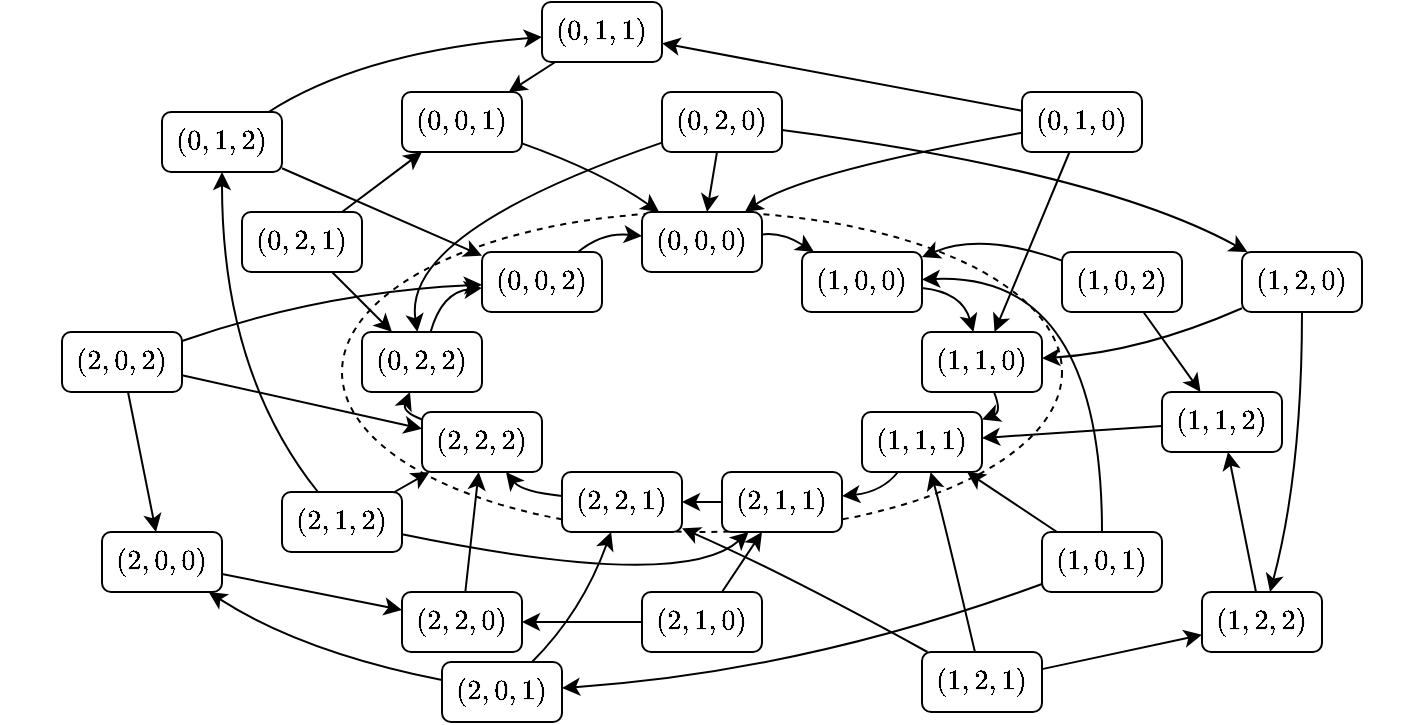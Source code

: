 <mxfile version="20.6.1" type="device"><diagram id="lIlURctpBFSEksVBJOmT" name="ページ1"><mxGraphModel dx="1692" dy="1703" grid="1" gridSize="10" guides="1" tooltips="1" connect="1" arrows="1" fold="1" page="1" pageScale="1" pageWidth="827" pageHeight="1169" math="1" shadow="0"><root><mxCell id="0"/><mxCell id="1" parent="0"/><mxCell id="dwxrw6iuCKq9D8jb6TlS-15" value="" style="ellipse;whiteSpace=wrap;html=1;dashed=1;" vertex="1" parent="1"><mxGeometry x="160" y="60" width="360" height="160" as="geometry"/></mxCell><mxCell id="S8ao46J4iLqzJfQgbNo5-5" value="" style="rounded=0;whiteSpace=wrap;html=1;fontSize=20;fillColor=none;strokeColor=#FFFFFF;" parent="1" vertex="1"><mxGeometry x="-10" y="-15" width="700" height="300" as="geometry"/></mxCell><mxCell id="dwxrw6iuCKq9D8jb6TlS-3" value="$$(0,0,0)$$" style="rounded=1;whiteSpace=wrap;html=1;" vertex="1" parent="1"><mxGeometry x="310" y="60" width="60" height="30" as="geometry"/></mxCell><mxCell id="dwxrw6iuCKq9D8jb6TlS-4" value="$$(1,0,0)$$" style="rounded=1;whiteSpace=wrap;html=1;" vertex="1" parent="1"><mxGeometry x="390" y="80" width="60" height="30" as="geometry"/></mxCell><mxCell id="dwxrw6iuCKq9D8jb6TlS-5" value="$$(1,1,0)$$" style="rounded=1;whiteSpace=wrap;html=1;" vertex="1" parent="1"><mxGeometry x="450" y="120" width="60" height="30" as="geometry"/></mxCell><mxCell id="dwxrw6iuCKq9D8jb6TlS-6" value="$$(1,1,1)$$" style="rounded=1;whiteSpace=wrap;html=1;" vertex="1" parent="1"><mxGeometry x="420" y="160" width="60" height="30" as="geometry"/></mxCell><mxCell id="dwxrw6iuCKq9D8jb6TlS-7" value="$$(2,1,1)$$" style="rounded=1;whiteSpace=wrap;html=1;" vertex="1" parent="1"><mxGeometry x="350" y="190" width="60" height="30" as="geometry"/></mxCell><mxCell id="dwxrw6iuCKq9D8jb6TlS-8" value="$$(2,2,1)$$" style="rounded=1;whiteSpace=wrap;html=1;" vertex="1" parent="1"><mxGeometry x="270" y="190" width="60" height="30" as="geometry"/></mxCell><mxCell id="dwxrw6iuCKq9D8jb6TlS-9" value="$$(2,2,2)$$" style="rounded=1;whiteSpace=wrap;html=1;" vertex="1" parent="1"><mxGeometry x="200" y="160" width="60" height="30" as="geometry"/></mxCell><mxCell id="dwxrw6iuCKq9D8jb6TlS-10" value="$$(0,2,2)$$" style="rounded=1;whiteSpace=wrap;html=1;" vertex="1" parent="1"><mxGeometry x="170" y="120" width="60" height="30" as="geometry"/></mxCell><mxCell id="dwxrw6iuCKq9D8jb6TlS-11" value="$$(0,0,2)$$" style="rounded=1;whiteSpace=wrap;html=1;" vertex="1" parent="1"><mxGeometry x="230" y="80" width="60" height="30" as="geometry"/></mxCell><mxCell id="dwxrw6iuCKq9D8jb6TlS-13" value="$$(2,1,0)$$" style="rounded=1;whiteSpace=wrap;html=1;" vertex="1" parent="1"><mxGeometry x="310" y="250" width="60" height="30" as="geometry"/></mxCell><mxCell id="dwxrw6iuCKq9D8jb6TlS-14" value="$$(2,2,0)$$" style="rounded=1;whiteSpace=wrap;html=1;" vertex="1" parent="1"><mxGeometry x="190" y="250" width="60" height="30" as="geometry"/></mxCell><mxCell id="dwxrw6iuCKq9D8jb6TlS-17" value="" style="curved=1;endArrow=classic;html=1;rounded=0;" edge="1" parent="1" source="dwxrw6iuCKq9D8jb6TlS-3" target="dwxrw6iuCKq9D8jb6TlS-4"><mxGeometry width="50" height="50" relative="1" as="geometry"><mxPoint x="290" y="210" as="sourcePoint"/><mxPoint x="340" y="160" as="targetPoint"/><Array as="points"><mxPoint x="380" y="70"/></Array></mxGeometry></mxCell><mxCell id="dwxrw6iuCKq9D8jb6TlS-18" value="" style="curved=1;endArrow=classic;html=1;rounded=0;" edge="1" parent="1" source="dwxrw6iuCKq9D8jb6TlS-4" target="dwxrw6iuCKq9D8jb6TlS-5"><mxGeometry width="50" height="50" relative="1" as="geometry"><mxPoint x="490" y="140.005" as="sourcePoint"/><mxPoint x="560" y="149.13" as="targetPoint"/><Array as="points"><mxPoint x="470" y="100"/></Array></mxGeometry></mxCell><mxCell id="dwxrw6iuCKq9D8jb6TlS-19" value="" style="curved=1;endArrow=classic;html=1;rounded=0;" edge="1" parent="1" source="dwxrw6iuCKq9D8jb6TlS-5" target="dwxrw6iuCKq9D8jb6TlS-6"><mxGeometry width="50" height="50" relative="1" as="geometry"><mxPoint x="507" y="100" as="sourcePoint"/><mxPoint x="543" y="120" as="targetPoint"/><Array as="points"><mxPoint x="490" y="160"/></Array></mxGeometry></mxCell><mxCell id="dwxrw6iuCKq9D8jb6TlS-20" value="" style="curved=1;endArrow=classic;html=1;rounded=0;" edge="1" parent="1" source="dwxrw6iuCKq9D8jb6TlS-6" target="dwxrw6iuCKq9D8jb6TlS-7"><mxGeometry width="50" height="50" relative="1" as="geometry"><mxPoint x="557.143" y="150" as="sourcePoint"/><mxPoint x="522.857" y="190" as="targetPoint"/><Array as="points"><mxPoint x="430" y="200"/></Array></mxGeometry></mxCell><mxCell id="dwxrw6iuCKq9D8jb6TlS-21" value="" style="curved=1;endArrow=classic;html=1;rounded=0;" edge="1" parent="1" source="dwxrw6iuCKq9D8jb6TlS-7" target="dwxrw6iuCKq9D8jb6TlS-8"><mxGeometry width="50" height="50" relative="1" as="geometry"><mxPoint x="480" y="213.182" as="sourcePoint"/><mxPoint x="430" y="226.818" as="targetPoint"/><Array as="points"/></mxGeometry></mxCell><mxCell id="dwxrw6iuCKq9D8jb6TlS-22" value="" style="curved=1;endArrow=classic;html=1;rounded=0;" edge="1" parent="1" source="dwxrw6iuCKq9D8jb6TlS-8" target="dwxrw6iuCKq9D8jb6TlS-9"><mxGeometry width="50" height="50" relative="1" as="geometry"><mxPoint x="370" y="235" as="sourcePoint"/><mxPoint x="330" y="235" as="targetPoint"/><Array as="points"><mxPoint x="250" y="200"/></Array></mxGeometry></mxCell><mxCell id="dwxrw6iuCKq9D8jb6TlS-23" value="" style="curved=1;endArrow=classic;html=1;rounded=0;" edge="1" parent="1" source="dwxrw6iuCKq9D8jb6TlS-9" target="dwxrw6iuCKq9D8jb6TlS-10"><mxGeometry width="50" height="50" relative="1" as="geometry"><mxPoint x="270" y="226.818" as="sourcePoint"/><mxPoint x="220" y="213.182" as="targetPoint"/><Array as="points"><mxPoint x="190" y="160"/></Array></mxGeometry></mxCell><mxCell id="dwxrw6iuCKq9D8jb6TlS-24" value="" style="curved=1;endArrow=classic;html=1;rounded=0;" edge="1" parent="1" source="dwxrw6iuCKq9D8jb6TlS-10" target="dwxrw6iuCKq9D8jb6TlS-11"><mxGeometry width="50" height="50" relative="1" as="geometry"><mxPoint x="177.143" y="190" as="sourcePoint"/><mxPoint x="142.857" y="150" as="targetPoint"/><Array as="points"><mxPoint x="210" y="100"/></Array></mxGeometry></mxCell><mxCell id="dwxrw6iuCKq9D8jb6TlS-25" value="" style="curved=1;endArrow=classic;html=1;rounded=0;" edge="1" parent="1" source="dwxrw6iuCKq9D8jb6TlS-11" target="dwxrw6iuCKq9D8jb6TlS-3"><mxGeometry width="50" height="50" relative="1" as="geometry"><mxPoint x="157" y="120" as="sourcePoint"/><mxPoint x="193" y="100" as="targetPoint"/><Array as="points"><mxPoint x="290" y="70"/></Array></mxGeometry></mxCell><mxCell id="dwxrw6iuCKq9D8jb6TlS-26" value="" style="curved=1;endArrow=classic;html=1;rounded=0;" edge="1" parent="1" source="dwxrw6iuCKq9D8jb6TlS-13" target="dwxrw6iuCKq9D8jb6TlS-7"><mxGeometry width="50" height="50" relative="1" as="geometry"><mxPoint x="480" y="220" as="sourcePoint"/><mxPoint x="430" y="232.5" as="targetPoint"/><Array as="points"/></mxGeometry></mxCell><mxCell id="dwxrw6iuCKq9D8jb6TlS-27" value="" style="curved=1;endArrow=classic;html=1;rounded=0;" edge="1" parent="1" source="dwxrw6iuCKq9D8jb6TlS-13" target="dwxrw6iuCKq9D8jb6TlS-14"><mxGeometry width="50" height="50" relative="1" as="geometry"><mxPoint x="360" y="272" as="sourcePoint"/><mxPoint x="391.429" y="250" as="targetPoint"/><Array as="points"/></mxGeometry></mxCell><mxCell id="dwxrw6iuCKq9D8jb6TlS-28" value="" style="curved=1;endArrow=classic;html=1;rounded=0;" edge="1" parent="1" source="dwxrw6iuCKq9D8jb6TlS-14" target="dwxrw6iuCKq9D8jb6TlS-9"><mxGeometry width="50" height="50" relative="1" as="geometry"><mxPoint x="300" y="272.273" as="sourcePoint"/><mxPoint x="250" y="267.727" as="targetPoint"/><Array as="points"/></mxGeometry></mxCell><mxCell id="dwxrw6iuCKq9D8jb6TlS-29" value="$$(0,1,0)$$" style="rounded=1;whiteSpace=wrap;html=1;" vertex="1" parent="1"><mxGeometry x="500" width="60" height="30" as="geometry"/></mxCell><mxCell id="dwxrw6iuCKq9D8jb6TlS-30" value="$$(0,1,1)$$" style="rounded=1;whiteSpace=wrap;html=1;" vertex="1" parent="1"><mxGeometry x="260" y="-45" width="60" height="30" as="geometry"/></mxCell><mxCell id="dwxrw6iuCKq9D8jb6TlS-31" value="$$(0,0,1)$$" style="rounded=1;whiteSpace=wrap;html=1;" vertex="1" parent="1"><mxGeometry x="190" width="60" height="30" as="geometry"/></mxCell><mxCell id="dwxrw6iuCKq9D8jb6TlS-32" value="" style="curved=1;endArrow=classic;html=1;rounded=0;" edge="1" parent="1" source="dwxrw6iuCKq9D8jb6TlS-30" target="dwxrw6iuCKq9D8jb6TlS-31"><mxGeometry width="50" height="50" relative="1" as="geometry"><mxPoint x="320" y="100" as="sourcePoint"/><mxPoint x="370" y="50" as="targetPoint"/><Array as="points"/></mxGeometry></mxCell><mxCell id="dwxrw6iuCKq9D8jb6TlS-33" value="" style="curved=1;endArrow=classic;html=1;rounded=0;" edge="1" parent="1" source="dwxrw6iuCKq9D8jb6TlS-29" target="dwxrw6iuCKq9D8jb6TlS-30"><mxGeometry width="50" height="50" relative="1" as="geometry"><mxPoint x="320" y="25" as="sourcePoint"/><mxPoint x="290" y="25" as="targetPoint"/><Array as="points"/></mxGeometry></mxCell><mxCell id="dwxrw6iuCKq9D8jb6TlS-34" value="" style="curved=1;endArrow=classic;html=1;rounded=0;" edge="1" parent="1" source="dwxrw6iuCKq9D8jb6TlS-29" target="dwxrw6iuCKq9D8jb6TlS-3"><mxGeometry width="50" height="50" relative="1" as="geometry"><mxPoint x="410" y="25" as="sourcePoint"/><mxPoint x="380" y="25" as="targetPoint"/><Array as="points"><mxPoint x="390" y="40"/></Array></mxGeometry></mxCell><mxCell id="dwxrw6iuCKq9D8jb6TlS-35" value="" style="curved=1;endArrow=classic;html=1;rounded=0;" edge="1" parent="1" source="dwxrw6iuCKq9D8jb6TlS-31" target="dwxrw6iuCKq9D8jb6TlS-3"><mxGeometry width="50" height="50" relative="1" as="geometry"><mxPoint x="410" y="38.333" as="sourcePoint"/><mxPoint x="380" y="51.667" as="targetPoint"/><Array as="points"><mxPoint x="290" y="40"/></Array></mxGeometry></mxCell><mxCell id="dwxrw6iuCKq9D8jb6TlS-36" value="$$(0,1,2)$$" style="rounded=1;whiteSpace=wrap;html=1;" vertex="1" parent="1"><mxGeometry x="70" y="10" width="60" height="30" as="geometry"/></mxCell><mxCell id="dwxrw6iuCKq9D8jb6TlS-38" value="" style="curved=1;endArrow=classic;html=1;rounded=0;" edge="1" parent="1" source="dwxrw6iuCKq9D8jb6TlS-36" target="dwxrw6iuCKq9D8jb6TlS-11"><mxGeometry width="50" height="50" relative="1" as="geometry"><mxPoint x="214.286" y="130" as="sourcePoint"/><mxPoint x="240.0" y="108" as="targetPoint"/><Array as="points"/></mxGeometry></mxCell><mxCell id="dwxrw6iuCKq9D8jb6TlS-39" value="" style="curved=1;endArrow=classic;html=1;rounded=0;" edge="1" parent="1" source="dwxrw6iuCKq9D8jb6TlS-36" target="dwxrw6iuCKq9D8jb6TlS-30"><mxGeometry width="50" height="50" relative="1" as="geometry"><mxPoint x="187.143" y="70" as="sourcePoint"/><mxPoint x="240.0" y="97.5" as="targetPoint"/><Array as="points"><mxPoint x="170" y="-20"/></Array></mxGeometry></mxCell><mxCell id="dwxrw6iuCKq9D8jb6TlS-40" value="$$(1,0,1)$$" style="rounded=1;whiteSpace=wrap;html=1;" vertex="1" parent="1"><mxGeometry x="510" y="220" width="60" height="30" as="geometry"/></mxCell><mxCell id="dwxrw6iuCKq9D8jb6TlS-41" value="" style="curved=1;endArrow=classic;html=1;rounded=0;" edge="1" parent="1" source="dwxrw6iuCKq9D8jb6TlS-40" target="dwxrw6iuCKq9D8jb6TlS-4"><mxGeometry width="50" height="50" relative="1" as="geometry"><mxPoint x="460" y="108" as="sourcePoint"/><mxPoint x="485.714" y="130" as="targetPoint"/><Array as="points"><mxPoint x="540" y="90"/></Array></mxGeometry></mxCell><mxCell id="dwxrw6iuCKq9D8jb6TlS-42" value="" style="curved=1;endArrow=classic;html=1;rounded=0;" edge="1" parent="1" source="dwxrw6iuCKq9D8jb6TlS-40" target="dwxrw6iuCKq9D8jb6TlS-6"><mxGeometry width="50" height="50" relative="1" as="geometry"><mxPoint x="550" y="120" as="sourcePoint"/><mxPoint x="460" y="103.125" as="targetPoint"/><Array as="points"/></mxGeometry></mxCell><mxCell id="dwxrw6iuCKq9D8jb6TlS-43" value="$$(2,0,2)$$" style="rounded=1;whiteSpace=wrap;html=1;" vertex="1" parent="1"><mxGeometry x="20" y="120" width="60" height="30" as="geometry"/></mxCell><mxCell id="dwxrw6iuCKq9D8jb6TlS-44" value="$$(2,0,0)$$" style="rounded=1;whiteSpace=wrap;html=1;" vertex="1" parent="1"><mxGeometry x="40" y="220" width="60" height="30" as="geometry"/></mxCell><mxCell id="dwxrw6iuCKq9D8jb6TlS-45" value="" style="curved=1;endArrow=classic;html=1;rounded=0;" edge="1" parent="1" source="dwxrw6iuCKq9D8jb6TlS-43" target="dwxrw6iuCKq9D8jb6TlS-9"><mxGeometry width="50" height="50" relative="1" as="geometry"><mxPoint x="223.75" y="250" as="sourcePoint"/><mxPoint x="236.25" y="200" as="targetPoint"/><Array as="points"/></mxGeometry></mxCell><mxCell id="dwxrw6iuCKq9D8jb6TlS-46" value="" style="curved=1;endArrow=classic;html=1;rounded=0;" edge="1" parent="1" source="dwxrw6iuCKq9D8jb6TlS-43" target="dwxrw6iuCKq9D8jb6TlS-44"><mxGeometry width="50" height="50" relative="1" as="geometry"><mxPoint x="150" y="192.5" as="sourcePoint"/><mxPoint x="210" y="187.5" as="targetPoint"/><Array as="points"/></mxGeometry></mxCell><mxCell id="dwxrw6iuCKq9D8jb6TlS-47" value="" style="curved=1;endArrow=classic;html=1;rounded=0;" edge="1" parent="1" source="dwxrw6iuCKq9D8jb6TlS-44" target="dwxrw6iuCKq9D8jb6TlS-14"><mxGeometry width="50" height="50" relative="1" as="geometry"><mxPoint x="126.0" y="210" as="sourcePoint"/><mxPoint x="134" y="230" as="targetPoint"/><Array as="points"/></mxGeometry></mxCell><mxCell id="dwxrw6iuCKq9D8jb6TlS-48" value="$$(0,2,0)$$" style="rounded=1;whiteSpace=wrap;html=1;" vertex="1" parent="1"><mxGeometry x="320" width="60" height="30" as="geometry"/></mxCell><mxCell id="dwxrw6iuCKq9D8jb6TlS-49" value="" style="curved=1;endArrow=classic;html=1;rounded=0;" edge="1" parent="1" source="dwxrw6iuCKq9D8jb6TlS-48" target="dwxrw6iuCKq9D8jb6TlS-3"><mxGeometry width="50" height="50" relative="1" as="geometry"><mxPoint x="191.429" y="40" as="sourcePoint"/><mxPoint x="320" y="34.286" as="targetPoint"/><Array as="points"/></mxGeometry></mxCell><mxCell id="dwxrw6iuCKq9D8jb6TlS-50" value="" style="curved=1;endArrow=classic;html=1;rounded=0;" edge="1" parent="1" source="dwxrw6iuCKq9D8jb6TlS-48" target="dwxrw6iuCKq9D8jb6TlS-10"><mxGeometry width="50" height="50" relative="1" as="geometry"><mxPoint x="150" y="96.25" as="sourcePoint"/><mxPoint x="320" y="80.909" as="targetPoint"/><Array as="points"><mxPoint x="190" y="70"/></Array></mxGeometry></mxCell><mxCell id="dwxrw6iuCKq9D8jb6TlS-51" value="$$(1,2,0)$$" style="rounded=1;whiteSpace=wrap;html=1;" vertex="1" parent="1"><mxGeometry x="610" y="80" width="60" height="30" as="geometry"/></mxCell><mxCell id="dwxrw6iuCKq9D8jb6TlS-52" value="" style="curved=1;endArrow=classic;html=1;rounded=0;" edge="1" parent="1" source="dwxrw6iuCKq9D8jb6TlS-48" target="dwxrw6iuCKq9D8jb6TlS-51"><mxGeometry width="50" height="50" relative="1" as="geometry"><mxPoint x="150" y="118.333" as="sourcePoint"/><mxPoint x="180" y="131.667" as="targetPoint"/><Array as="points"><mxPoint x="540" y="40"/></Array></mxGeometry></mxCell><mxCell id="dwxrw6iuCKq9D8jb6TlS-53" value="$$(1,2,2)$$" style="rounded=1;whiteSpace=wrap;html=1;" vertex="1" parent="1"><mxGeometry x="590" y="250" width="60" height="30" as="geometry"/></mxCell><mxCell id="dwxrw6iuCKq9D8jb6TlS-54" value="$$(1,1,2)$$" style="rounded=1;whiteSpace=wrap;html=1;" vertex="1" parent="1"><mxGeometry x="570" y="150" width="60" height="30" as="geometry"/></mxCell><mxCell id="dwxrw6iuCKq9D8jb6TlS-56" value="" style="endArrow=classic;html=1;rounded=0;curved=1;" edge="1" parent="1" source="dwxrw6iuCKq9D8jb6TlS-51" target="dwxrw6iuCKq9D8jb6TlS-53"><mxGeometry width="50" height="50" relative="1" as="geometry"><mxPoint x="250" y="150" as="sourcePoint"/><mxPoint x="300" y="100" as="targetPoint"/><Array as="points"><mxPoint x="640" y="190"/></Array></mxGeometry></mxCell><mxCell id="dwxrw6iuCKq9D8jb6TlS-57" value="" style="endArrow=classic;html=1;rounded=0;curved=1;" edge="1" parent="1" source="dwxrw6iuCKq9D8jb6TlS-53" target="dwxrw6iuCKq9D8jb6TlS-54"><mxGeometry width="50" height="50" relative="1" as="geometry"><mxPoint x="86.0" y="40" as="sourcePoint"/><mxPoint x="94" y="20" as="targetPoint"/><Array as="points"/></mxGeometry></mxCell><mxCell id="dwxrw6iuCKq9D8jb6TlS-58" value="" style="endArrow=classic;html=1;rounded=0;curved=1;" edge="1" parent="1" source="dwxrw6iuCKq9D8jb6TlS-54" target="dwxrw6iuCKq9D8jb6TlS-6"><mxGeometry width="50" height="50" relative="1" as="geometry"><mxPoint x="130" y="-6.25" as="sourcePoint"/><mxPoint x="150" y="-13.75" as="targetPoint"/><Array as="points"/></mxGeometry></mxCell><mxCell id="dwxrw6iuCKq9D8jb6TlS-59" value="" style="endArrow=classic;html=1;rounded=0;curved=1;" edge="1" parent="1" source="dwxrw6iuCKq9D8jb6TlS-51" target="dwxrw6iuCKq9D8jb6TlS-5"><mxGeometry width="50" height="50" relative="1" as="geometry"><mxPoint x="200" y="-10" as="sourcePoint"/><mxPoint x="440" y="170" as="targetPoint"/><Array as="points"><mxPoint x="560" y="130"/></Array></mxGeometry></mxCell><mxCell id="dwxrw6iuCKq9D8jb6TlS-60" value="$$(2,1,2)$$" style="rounded=1;whiteSpace=wrap;html=1;" vertex="1" parent="1"><mxGeometry x="130" y="200" width="60" height="30" as="geometry"/></mxCell><mxCell id="dwxrw6iuCKq9D8jb6TlS-61" value="" style="curved=1;endArrow=classic;html=1;rounded=0;" edge="1" parent="1" source="dwxrw6iuCKq9D8jb6TlS-60" target="dwxrw6iuCKq9D8jb6TlS-7"><mxGeometry width="50" height="50" relative="1" as="geometry"><mxPoint x="497.143" y="260.0" as="sourcePoint"/><mxPoint x="420" y="223.333" as="targetPoint"/><Array as="points"><mxPoint x="330" y="250"/></Array></mxGeometry></mxCell><mxCell id="dwxrw6iuCKq9D8jb6TlS-62" value="" style="curved=1;endArrow=classic;html=1;rounded=0;" edge="1" parent="1" source="dwxrw6iuCKq9D8jb6TlS-60" target="dwxrw6iuCKq9D8jb6TlS-9"><mxGeometry width="50" height="50" relative="1" as="geometry"><mxPoint x="360" y="256" as="sourcePoint"/><mxPoint x="385.714" y="230" as="targetPoint"/><Array as="points"/></mxGeometry></mxCell><mxCell id="dwxrw6iuCKq9D8jb6TlS-63" value="" style="curved=1;endArrow=classic;html=1;rounded=0;" edge="1" parent="1" source="dwxrw6iuCKq9D8jb6TlS-60" target="dwxrw6iuCKq9D8jb6TlS-36"><mxGeometry width="50" height="50" relative="1" as="geometry"><mxPoint x="300" y="250" as="sourcePoint"/><mxPoint x="246.667" y="200" as="targetPoint"/><Array as="points"><mxPoint x="100" y="140"/></Array></mxGeometry></mxCell><mxCell id="dwxrw6iuCKq9D8jb6TlS-64" value="$$(1,2,1)$$" style="rounded=1;whiteSpace=wrap;html=1;" vertex="1" parent="1"><mxGeometry x="450" y="280" width="60" height="30" as="geometry"/></mxCell><mxCell id="dwxrw6iuCKq9D8jb6TlS-65" value="" style="curved=1;endArrow=classic;html=1;rounded=0;" edge="1" parent="1" source="dwxrw6iuCKq9D8jb6TlS-64" target="dwxrw6iuCKq9D8jb6TlS-8"><mxGeometry width="50" height="50" relative="1" as="geometry"><mxPoint x="497.143" y="260" as="sourcePoint"/><mxPoint x="420" y="223.333" as="targetPoint"/><Array as="points"><mxPoint x="380" y="240"/></Array></mxGeometry></mxCell><mxCell id="dwxrw6iuCKq9D8jb6TlS-66" value="" style="curved=1;endArrow=classic;html=1;rounded=0;" edge="1" parent="1" source="dwxrw6iuCKq9D8jb6TlS-64" target="dwxrw6iuCKq9D8jb6TlS-6"><mxGeometry width="50" height="50" relative="1" as="geometry"><mxPoint x="540" y="237.5" as="sourcePoint"/><mxPoint x="340" y="228.125" as="targetPoint"/><Array as="points"><mxPoint x="460" y="210"/></Array></mxGeometry></mxCell><mxCell id="dwxrw6iuCKq9D8jb6TlS-67" value="" style="curved=1;endArrow=classic;html=1;rounded=0;" edge="1" parent="1" source="dwxrw6iuCKq9D8jb6TlS-64" target="dwxrw6iuCKq9D8jb6TlS-53"><mxGeometry width="50" height="50" relative="1" as="geometry"><mxPoint x="540" y="230.5" as="sourcePoint"/><mxPoint x="464.286" y="200" as="targetPoint"/><Array as="points"/></mxGeometry></mxCell><mxCell id="dwxrw6iuCKq9D8jb6TlS-68" value="$$(0,2,1)$$" style="rounded=1;whiteSpace=wrap;html=1;" vertex="1" parent="1"><mxGeometry x="110" y="60" width="60" height="30" as="geometry"/></mxCell><mxCell id="dwxrw6iuCKq9D8jb6TlS-69" value="$$(1,0,2)$$" style="rounded=1;whiteSpace=wrap;html=1;" vertex="1" parent="1"><mxGeometry x="520" y="80" width="60" height="30" as="geometry"/></mxCell><mxCell id="dwxrw6iuCKq9D8jb6TlS-70" value="$$(2,0,1)$$" style="rounded=1;whiteSpace=wrap;html=1;" vertex="1" parent="1"><mxGeometry x="210" y="285" width="60" height="30" as="geometry"/></mxCell><mxCell id="dwxrw6iuCKq9D8jb6TlS-71" value="" style="endArrow=classic;html=1;rounded=0;curved=1;" edge="1" parent="1" source="dwxrw6iuCKq9D8jb6TlS-68" target="dwxrw6iuCKq9D8jb6TlS-31"><mxGeometry width="50" height="50" relative="1" as="geometry"><mxPoint x="350" y="190" as="sourcePoint"/><mxPoint x="430" y="300" as="targetPoint"/></mxGeometry></mxCell><mxCell id="dwxrw6iuCKq9D8jb6TlS-72" value="" style="endArrow=classic;html=1;rounded=0;curved=1;" edge="1" parent="1" source="dwxrw6iuCKq9D8jb6TlS-68" target="dwxrw6iuCKq9D8jb6TlS-10"><mxGeometry width="50" height="50" relative="1" as="geometry"><mxPoint x="402.5" y="330" as="sourcePoint"/><mxPoint x="267.5" y="60" as="targetPoint"/></mxGeometry></mxCell><mxCell id="dwxrw6iuCKq9D8jb6TlS-74" value="" style="endArrow=classic;html=1;rounded=0;curved=1;" edge="1" parent="1" source="dwxrw6iuCKq9D8jb6TlS-69" target="dwxrw6iuCKq9D8jb6TlS-54"><mxGeometry width="50" height="50" relative="1" as="geometry"><mxPoint x="580" y="290" as="sourcePoint"/><mxPoint x="630" y="240" as="targetPoint"/></mxGeometry></mxCell><mxCell id="dwxrw6iuCKq9D8jb6TlS-75" value="" style="endArrow=classic;html=1;rounded=0;curved=1;" edge="1" parent="1" source="dwxrw6iuCKq9D8jb6TlS-69" target="dwxrw6iuCKq9D8jb6TlS-4"><mxGeometry width="50" height="50" relative="1" as="geometry"><mxPoint x="323.682" y="440" as="sourcePoint"/><mxPoint x="449.998" y="280" as="targetPoint"/><Array as="points"><mxPoint x="480" y="70"/></Array></mxGeometry></mxCell><mxCell id="dwxrw6iuCKq9D8jb6TlS-76" value="" style="endArrow=classic;html=1;rounded=0;curved=1;" edge="1" parent="1" source="dwxrw6iuCKq9D8jb6TlS-70" target="dwxrw6iuCKq9D8jb6TlS-8"><mxGeometry width="50" height="50" relative="1" as="geometry"><mxPoint x="610" y="290" as="sourcePoint"/><mxPoint x="660" y="240" as="targetPoint"/><Array as="points"><mxPoint x="280" y="260"/></Array></mxGeometry></mxCell><mxCell id="dwxrw6iuCKq9D8jb6TlS-77" value="" style="endArrow=classic;html=1;rounded=0;curved=1;" edge="1" parent="1" source="dwxrw6iuCKq9D8jb6TlS-70" target="dwxrw6iuCKq9D8jb6TlS-44"><mxGeometry width="50" height="50" relative="1" as="geometry"><mxPoint x="611.053" y="330" as="sourcePoint"/><mxPoint x="670" y="250" as="targetPoint"/><Array as="points"><mxPoint x="140" y="280"/></Array></mxGeometry></mxCell><mxCell id="dwxrw6iuCKq9D8jb6TlS-78" value="" style="endArrow=classic;html=1;rounded=0;curved=1;" edge="1" parent="1" source="dwxrw6iuCKq9D8jb6TlS-29" target="dwxrw6iuCKq9D8jb6TlS-5"><mxGeometry width="50" height="50" relative="1" as="geometry"><mxPoint x="590" y="-120" as="sourcePoint"/><mxPoint x="300" y="250" as="targetPoint"/></mxGeometry></mxCell><mxCell id="dwxrw6iuCKq9D8jb6TlS-79" value="" style="endArrow=classic;html=1;rounded=0;curved=1;" edge="1" parent="1" source="dwxrw6iuCKq9D8jb6TlS-43" target="dwxrw6iuCKq9D8jb6TlS-11"><mxGeometry width="50" height="50" relative="1" as="geometry"><mxPoint x="380" y="200" as="sourcePoint"/><mxPoint x="430" y="150" as="targetPoint"/><Array as="points"><mxPoint x="150" y="100"/></Array></mxGeometry></mxCell><mxCell id="dwxrw6iuCKq9D8jb6TlS-80" value="" style="endArrow=classic;html=1;rounded=0;curved=1;" edge="1" parent="1" source="dwxrw6iuCKq9D8jb6TlS-40" target="dwxrw6iuCKq9D8jb6TlS-70"><mxGeometry width="50" height="50" relative="1" as="geometry"><mxPoint x="380" y="190" as="sourcePoint"/><mxPoint x="490" y="330" as="targetPoint"/><Array as="points"><mxPoint x="390" y="290"/></Array></mxGeometry></mxCell></root></mxGraphModel></diagram></mxfile>